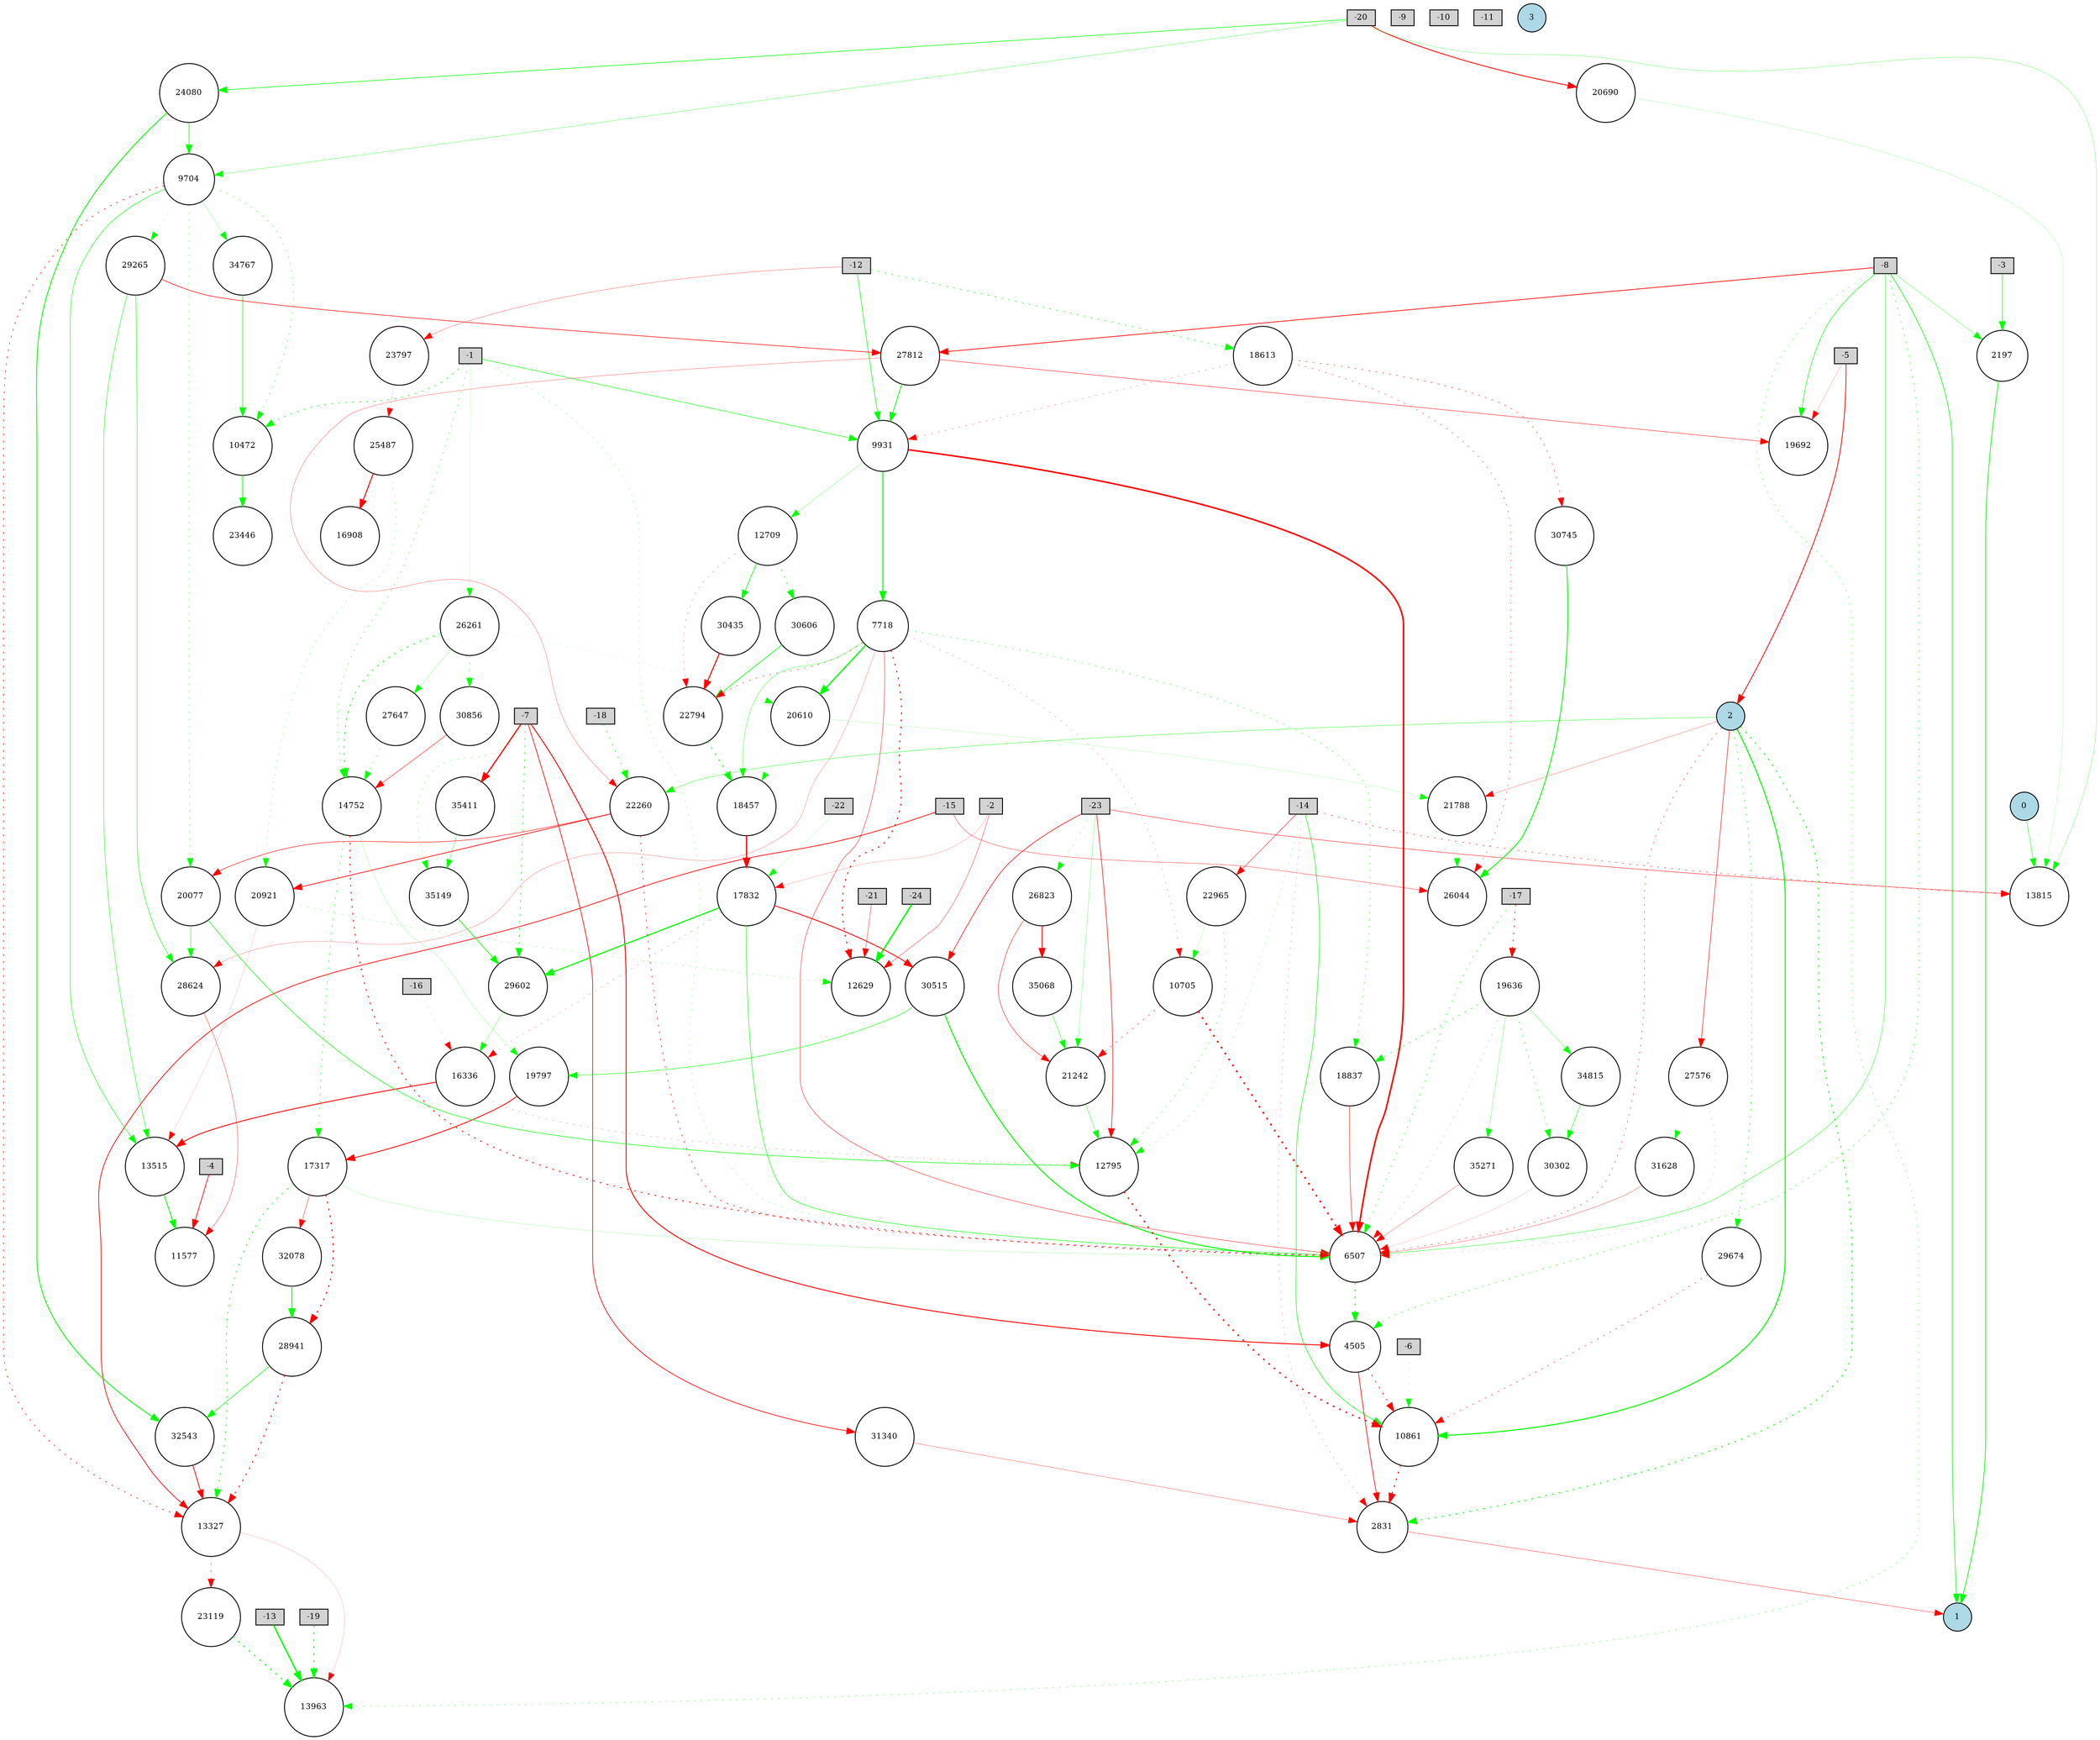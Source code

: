 digraph {
	node [fontsize=9 height=0.2 shape=circle width=0.2]
	-1 [fillcolor=lightgray shape=box style=filled]
	-2 [fillcolor=lightgray shape=box style=filled]
	-3 [fillcolor=lightgray shape=box style=filled]
	-4 [fillcolor=lightgray shape=box style=filled]
	-5 [fillcolor=lightgray shape=box style=filled]
	-6 [fillcolor=lightgray shape=box style=filled]
	-7 [fillcolor=lightgray shape=box style=filled]
	-8 [fillcolor=lightgray shape=box style=filled]
	-9 [fillcolor=lightgray shape=box style=filled]
	-10 [fillcolor=lightgray shape=box style=filled]
	-11 [fillcolor=lightgray shape=box style=filled]
	-12 [fillcolor=lightgray shape=box style=filled]
	-13 [fillcolor=lightgray shape=box style=filled]
	-14 [fillcolor=lightgray shape=box style=filled]
	-15 [fillcolor=lightgray shape=box style=filled]
	-16 [fillcolor=lightgray shape=box style=filled]
	-17 [fillcolor=lightgray shape=box style=filled]
	-18 [fillcolor=lightgray shape=box style=filled]
	-19 [fillcolor=lightgray shape=box style=filled]
	-20 [fillcolor=lightgray shape=box style=filled]
	-21 [fillcolor=lightgray shape=box style=filled]
	-22 [fillcolor=lightgray shape=box style=filled]
	-23 [fillcolor=lightgray shape=box style=filled]
	-24 [fillcolor=lightgray shape=box style=filled]
	0 [fillcolor=lightblue style=filled]
	1 [fillcolor=lightblue style=filled]
	2 [fillcolor=lightblue style=filled]
	3 [fillcolor=lightblue style=filled]
	20610 [fillcolor=white style=filled]
	30856 [fillcolor=white style=filled]
	22794 [fillcolor=white style=filled]
	13963 [fillcolor=white style=filled]
	16908 [fillcolor=white style=filled]
	28941 [fillcolor=white style=filled]
	30606 [fillcolor=white style=filled]
	13327 [fillcolor=white style=filled]
	24080 [fillcolor=white style=filled]
	2831 [fillcolor=white style=filled]
	31628 [fillcolor=white style=filled]
	25487 [fillcolor=white style=filled]
	2197 [fillcolor=white style=filled]
	23446 [fillcolor=white style=filled]
	18837 [fillcolor=white style=filled]
	26261 [fillcolor=white style=filled]
	4505 [fillcolor=white style=filled]
	18457 [fillcolor=white style=filled]
	30745 [fillcolor=white style=filled]
	21788 [fillcolor=white style=filled]
	32543 [fillcolor=white style=filled]
	14752 [fillcolor=white style=filled]
	29602 [fillcolor=white style=filled]
	27812 [fillcolor=white style=filled]
	17317 [fillcolor=white style=filled]
	7718 [fillcolor=white style=filled]
	12709 [fillcolor=white style=filled]
	17832 [fillcolor=white style=filled]
	30515 [fillcolor=white style=filled]
	19636 [fillcolor=white style=filled]
	18613 [fillcolor=white style=filled]
	22965 [fillcolor=white style=filled]
	27576 [fillcolor=white style=filled]
	20921 [fillcolor=white style=filled]
	11577 [fillcolor=white style=filled]
	26044 [fillcolor=white style=filled]
	35271 [fillcolor=white style=filled]
	26823 [fillcolor=white style=filled]
	13515 [fillcolor=white style=filled]
	9931 [fillcolor=white style=filled]
	35149 [fillcolor=white style=filled]
	32078 [fillcolor=white style=filled]
	34767 [fillcolor=white style=filled]
	16336 [fillcolor=white style=filled]
	10705 [fillcolor=white style=filled]
	20690 [fillcolor=white style=filled]
	35411 [fillcolor=white style=filled]
	23119 [fillcolor=white style=filled]
	12629 [fillcolor=white style=filled]
	28624 [fillcolor=white style=filled]
	19797 [fillcolor=white style=filled]
	29265 [fillcolor=white style=filled]
	27647 [fillcolor=white style=filled]
	30302 [fillcolor=white style=filled]
	30435 [fillcolor=white style=filled]
	9704 [fillcolor=white style=filled]
	10472 [fillcolor=white style=filled]
	29674 [fillcolor=white style=filled]
	6507 [fillcolor=white style=filled]
	19692 [fillcolor=white style=filled]
	20077 [fillcolor=white style=filled]
	31340 [fillcolor=white style=filled]
	10861 [fillcolor=white style=filled]
	22260 [fillcolor=white style=filled]
	23797 [fillcolor=white style=filled]
	13815 [fillcolor=white style=filled]
	21242 [fillcolor=white style=filled]
	12795 [fillcolor=white style=filled]
	35068 [fillcolor=white style=filled]
	34815 [fillcolor=white style=filled]
	20690 -> 13815 [color=green penwidth=0.15014201409829359 style=solid]
	10861 -> 2831 [color=red penwidth=1.1988271514667206 style=dotted]
	9931 -> 12709 [color=green penwidth=0.23037097326888292 style=solid]
	19636 -> 34815 [color=green penwidth=0.29822732401716684 style=solid]
	10705 -> 6507 [color=red penwidth=1.8742253143149974 style=dotted]
	-2 -> 17832 [color=red penwidth=0.1610974309495521 style=solid]
	-12 -> 9931 [color=green penwidth=0.6451797672894684 style=solid]
	12795 -> 10861 [color=red penwidth=1.534649005394014 style=dotted]
	-1 -> 9931 [color=green penwidth=0.5518673181271952 style=solid]
	10705 -> 21242 [color=red penwidth=0.4744529881977333 style=dotted]
	17832 -> 30515 [color=red penwidth=0.9681714037703779 style=solid]
	26261 -> 27647 [color=green penwidth=0.21056306362866112 style=solid]
	19797 -> 17317 [color=red penwidth=0.9217556356855133 style=solid]
	27576 -> 31628 [color=green penwidth=0.10302885280773638 style=dotted]
	-8 -> 1 [color=green penwidth=0.6829736272467313 style=solid]
	-8 -> 6507 [color=green penwidth=0.41186177277800995 style=solid]
	9704 -> 13327 [color=red penwidth=0.6465736131361555 style=dotted]
	29602 -> 16336 [color=green penwidth=0.2804126899293279 style=solid]
	-16 -> 16336 [color=red penwidth=0.10571498947213961 style=dotted]
	25487 -> 20921 [color=green penwidth=0.24200365719943018 style=dotted]
	19636 -> 6507 [color=red penwidth=0.1645098979445425 style=dotted]
	-1 -> 6507 [color=green penwidth=0.23035101370986086 style=dotted]
	14752 -> 6507 [color=red penwidth=0.909642550479554 style=dotted]
	31628 -> 6507 [color=red penwidth=0.2855463126144211 style=solid]
	18613 -> 9931 [color=red penwidth=0.2588441079792142 style=dotted]
	20921 -> 12629 [color=green penwidth=0.2436203558013378 style=dotted]
	27647 -> 14752 [color=green penwidth=0.3634173491095716 style=dotted]
	27812 -> 9931 [color=green penwidth=0.815378515824913 style=solid]
	22260 -> 20077 [color=red penwidth=0.5390710863465239 style=solid]
	31340 -> 2831 [color=red penwidth=0.28885962990605674 style=solid]
	26823 -> 21242 [color=red penwidth=0.46045980031715517 style=solid]
	10472 -> 23446 [color=green penwidth=0.8232068638832848 style=solid]
	28941 -> 13327 [color=red penwidth=0.9365622474287342 style=dotted]
	-1 -> 10472 [color=green penwidth=0.6925212416600958 style=dotted]
	-7 -> 31340 [color=red penwidth=0.7550946202143034 style=solid]
	2 -> 10861 [color=green penwidth=1.1476474162507841 style=solid]
	35411 -> 35149 [color=green penwidth=0.33190478815929875 style=solid]
	28624 -> 11577 [color=red penwidth=0.35199093922097247 style=solid]
	22965 -> 10705 [color=green penwidth=0.13863376038364622 style=solid]
	2831 -> 1 [color=red penwidth=0.3640667982916508 style=solid]
	34815 -> 30302 [color=green penwidth=0.5043534882375037 style=solid]
	26261 -> 14752 [color=green penwidth=0.8745168133893907 style=dotted]
	22965 -> 12795 [color=green penwidth=0.36659473015313027 style=dotted]
	-12 -> 18613 [color=green penwidth=0.6083634306954772 style=dotted]
	9704 -> 13515 [color=green penwidth=0.5315130769476129 style=solid]
	-24 -> 12629 [color=green penwidth=1.623166544031264 style=solid]
	-23 -> 13815 [color=red penwidth=0.44713008617065686 style=solid]
	-8 -> 19692 [color=green penwidth=0.5835034832787227 style=solid]
	0 -> 13815 [color=green penwidth=0.4584007930172005 style=solid]
	-20 -> 9704 [color=green penwidth=0.3032876960433176 style=solid]
	-23 -> 21242 [color=green penwidth=0.25338343223182547 style=solid]
	18613 -> 30745 [color=red penwidth=0.4688426057839621 style=dotted]
	-14 -> 10861 [color=green penwidth=0.6084147168417533 style=solid]
	14752 -> 19797 [color=green penwidth=0.17361375717850064 style=solid]
	24080 -> 9704 [color=green penwidth=0.6513241391603378 style=solid]
	26261 -> 20610 [color=green penwidth=0.11667542697727823 style=dotted]
	12709 -> 30606 [color=green penwidth=0.696588604194249 style=dotted]
	7718 -> 10705 [color=red penwidth=0.2071814367491111 style=dotted]
	23797 -> 25487 [color=red penwidth=0.11765114916250216 style=solid]
	14752 -> 17317 [color=green penwidth=0.5354566455474108 style=dotted]
	26823 -> 35068 [color=red penwidth=0.9664462271657938 style=solid]
	-18 -> 22260 [color=green penwidth=0.6528103783968567 style=dotted]
	17832 -> 29602 [color=green penwidth=1.2747796142363654 style=solid]
	35149 -> 29602 [color=green penwidth=0.7414333960088554 style=solid]
	2197 -> 1 [color=green penwidth=0.8028820559673603 style=solid]
	30856 -> 14752 [color=red penwidth=0.46174327851865316 style=solid]
	26261 -> 30856 [color=green penwidth=0.42623995291509276 style=dotted]
	13327 -> 13963 [color=red penwidth=0.13373111481788708 style=solid]
	30606 -> 22794 [color=green penwidth=0.718565223189014 style=solid]
	19636 -> 18837 [color=green penwidth=0.5721910220356181 style=dotted]
	30302 -> 6507 [color=red penwidth=0.12271935635433365 style=solid]
	20921 -> 13515 [color=red penwidth=0.12271444460617631 style=solid]
	16336 -> 13515 [color=red penwidth=0.9772270622864744 style=solid]
	-7 -> 35411 [color=red penwidth=1.3673719314991908 style=solid]
	27812 -> 22260 [color=red penwidth=0.26184869989205384 style=solid]
	12709 -> 30435 [color=green penwidth=0.7004588759699946 style=solid]
	-23 -> 12795 [color=red penwidth=0.6388949725458298 style=solid]
	20610 -> 21788 [color=green penwidth=0.1295053079783997 style=solid]
	24080 -> 32543 [color=green penwidth=0.9529467752763953 style=solid]
	7718 -> 12629 [color=red penwidth=1.0647958496127825 style=dotted]
	23119 -> 13963 [color=green penwidth=1.1658498662339358 style=dotted]
	19636 -> 35271 [color=green penwidth=0.2774138301034451 style=solid]
	9704 -> 10472 [color=green penwidth=0.40073913242686743 style=dotted]
	34767 -> 10472 [color=green penwidth=0.6035573736640383 style=solid]
	20610 -> 18457 [color=green penwidth=0.12179753214855538 style=dotted]
	2 -> 2831 [color=green penwidth=0.9502701855695009 style=dotted]
	-20 -> 13815 [color=green penwidth=0.257605156511386 style=solid]
	13327 -> 23119 [color=red penwidth=0.46853804993912884 style=dotted]
	-15 -> 13327 [color=red penwidth=0.7965116710096467 style=solid]
	-17 -> 19636 [color=red penwidth=0.6784134368318712 style=dotted]
	30435 -> 22794 [color=red penwidth=1.1434910510443907 style=solid]
	-8 -> 27812 [color=red penwidth=0.7853531365423781 style=solid]
	-7 -> 35149 [color=green penwidth=0.31631351769583305 style=dotted]
	9704 -> 20077 [color=green penwidth=0.3569476679579059 style=dotted]
	17832 -> 16336 [color=red penwidth=0.22107960076111494 style=dotted]
	-19 -> 13963 [color=green penwidth=1.121669905667564 style=dotted]
	21242 -> 12795 [color=green penwidth=0.39036586644144367 style=solid]
	9931 -> 6507 [color=red penwidth=1.7707082755964216 style=solid]
	-15 -> 26044 [color=red penwidth=0.34439140906769994 style=solid]
	-5 -> 19692 [color=red penwidth=0.1717683635131904 style=solid]
	-3 -> 2197 [color=green penwidth=0.655257774156767 style=solid]
	7718 -> 18837 [color=green penwidth=0.41866846847473105 style=dotted]
	18837 -> 6507 [color=red penwidth=0.4972012720068225 style=solid]
	-23 -> 26823 [color=green penwidth=0.24421312620469435 style=dotted]
	18613 -> 26044 [color=red penwidth=0.37620973810162617 style=dotted]
	17317 -> 6507 [color=green penwidth=0.15632067889626458 style=solid]
	2 -> 6507 [color=red penwidth=0.42567829149684766 style=dotted]
	21788 -> 26044 [color=green penwidth=0.2103229944872348 style=dotted]
	32543 -> 13327 [color=red penwidth=0.8586285226317649 style=solid]
	-8 -> 4505 [color=green penwidth=0.4993433293765902 style=dotted]
	7718 -> 18457 [color=green penwidth=0.3402114577567666 style=solid]
	35068 -> 21242 [color=green penwidth=0.45811856162393205 style=solid]
	27576 -> 6507 [color=red penwidth=0.15112712906689216 style=dotted]
	13515 -> 11577 [color=green penwidth=0.9122960916754795 style=solid]
	7718 -> 28624 [color=red penwidth=0.21508208107931426 style=solid]
	9931 -> 7718 [color=green penwidth=1.1174081276633105 style=solid]
	2 -> 21788 [color=red penwidth=0.2355231343845803 style=solid]
	-14 -> 2831 [color=red penwidth=0.21648168654222316 style=dotted]
	-14 -> 12795 [color=green penwidth=0.22961044414116924 style=dotted]
	2 -> 29674 [color=green penwidth=0.5335406799185324 style=dotted]
	-20 -> 20690 [color=red penwidth=0.9370992578759205 style=solid]
	17317 -> 13327 [color=green penwidth=0.7318452499861898 style=dotted]
	-1 -> 14752 [color=green penwidth=0.3988074833090619 style=dotted]
	-20 -> 24080 [color=green penwidth=0.642172148660456 style=solid]
	-7 -> 29602 [color=green penwidth=0.7051312737822885 style=dotted]
	18457 -> 17832 [color=red penwidth=1.4097676235288257 style=solid]
	28941 -> 32543 [color=green penwidth=0.5983244473718881 style=solid]
	-13 -> 13963 [color=green penwidth=1.5724130294308796 style=solid]
	12709 -> 22794 [color=red penwidth=0.2503454338884271 style=dotted]
	-2 -> 12629 [color=red penwidth=0.3565298333886543 style=solid]
	17832 -> 6507 [color=green penwidth=0.5648362919370471 style=solid]
	19636 -> 30302 [color=green penwidth=0.5030963894719745 style=dotted]
	27812 -> 19692 [color=red penwidth=0.4521058638191997 style=solid]
	22260 -> 6507 [color=red penwidth=0.6204801846028261 style=dotted]
	-6 -> 10861 [color=green penwidth=0.14300254524233746 style=dotted]
	29265 -> 28624 [color=green penwidth=0.532079530382298 style=solid]
	30515 -> 19797 [color=green penwidth=0.5149544541201918 style=solid]
	25487 -> 16908 [color=red penwidth=1.1000572339846304 style=solid]
	-12 -> 23797 [color=red penwidth=0.2679763331337275 style=solid]
	29265 -> 13515 [color=green penwidth=0.49681981670351916 style=solid]
	17317 -> 28941 [color=red penwidth=1.1855680379987488 style=dotted]
	7718 -> 20610 [color=green penwidth=1.4786437437784266 style=solid]
	4505 -> 2831 [color=red penwidth=0.735171901163799 style=solid]
	2 -> 27576 [color=red penwidth=0.5549415483705751 style=solid]
	-8 -> 13963 [color=green penwidth=0.34396483263849964 style=dotted]
	-23 -> 30515 [color=red penwidth=0.6570093881516987 style=solid]
	30745 -> 26044 [color=green penwidth=0.9823122805684755 style=solid]
	7718 -> 22794 [color=red penwidth=0.43291344483853156 style=dotted]
	22260 -> 20921 [color=red penwidth=0.7671879355957874 style=solid]
	-7 -> 4505 [color=red penwidth=1.0141963874818483 style=solid]
	-1 -> 26261 [color=green penwidth=0.11588349260649575 style=solid]
	7718 -> 6507 [color=red penwidth=0.43530113503670764 style=solid]
	29674 -> 10861 [color=red penwidth=0.4381638670411072 style=dotted]
	4505 -> 10861 [color=red penwidth=0.7372685833137576 style=dotted]
	32078 -> 28941 [color=green penwidth=1.0743598360680227 style=solid]
	17317 -> 32078 [color=red penwidth=0.3905422414171542 style=solid]
	9704 -> 29265 [color=green penwidth=0.15320823549285628 style=dotted]
	16336 -> 12795 [color=red penwidth=0.21803378445990845 style=dotted]
	20077 -> 28624 [color=green penwidth=0.48732320941316976 style=solid]
	-14 -> 22965 [color=red penwidth=0.44452795438802784 style=solid]
	6507 -> 4505 [color=green penwidth=1.0530116696522265 style=dotted]
	-8 -> 2197 [color=green penwidth=0.2893552475719245 style=solid]
	30515 -> 6507 [color=green penwidth=1.107856936186721 style=solid]
	9704 -> 34767 [color=green penwidth=0.2232448844657236 style=solid]
	-14 -> 13815 [color=red penwidth=0.46880634954131795 style=dotted]
	-22 -> 17832 [color=green penwidth=0.11258606789230637 style=solid]
	2 -> 22260 [color=green penwidth=0.37680628558601226 style=solid]
	22794 -> 18457 [color=green penwidth=0.9100058952331466 style=dotted]
	20077 -> 12795 [color=green penwidth=0.6099775433691037 style=solid]
	-17 -> 6507 [color=green penwidth=0.4890269206862642 style=dotted]
	-21 -> 12629 [color=red penwidth=0.3836358812239702 style=solid]
	35271 -> 6507 [color=red penwidth=0.24992325454728345 style=solid]
	-5 -> 2 [color=red penwidth=0.8787086236114005 style=solid]
	-4 -> 11577 [color=red penwidth=0.7803377643548031 style=solid]
	29265 -> 27812 [color=red penwidth=0.629105811271605 style=solid]
}
